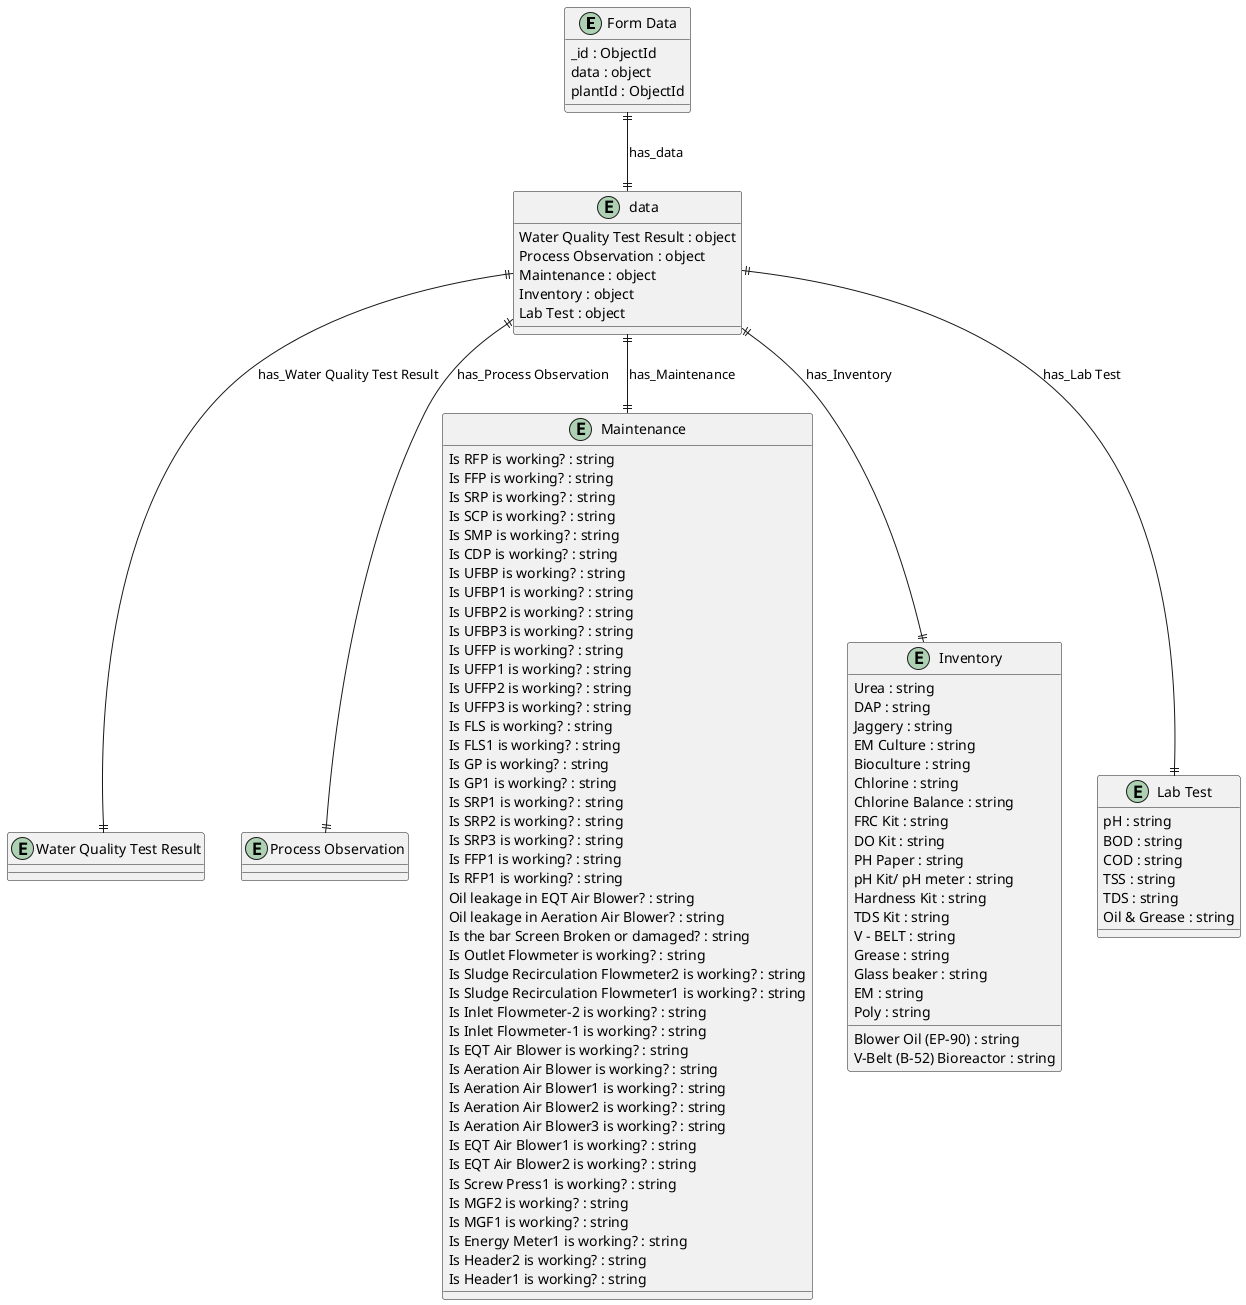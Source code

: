 @startuml Form_Data_Diagram

entity "Form Data" as Form_Data {
  _id : ObjectId
  data : object
  plantId : ObjectId
}

entity "data" as data {
  Water Quality Test Result : object
  Process Observation : object
  Maintenance : object
  Inventory : object
  Lab Test : object
}

entity "Water Quality Test Result" as Water_Quality_Test_Result {
}

entity "Process Observation" as Process_Observation {
}

entity "Maintenance" as Maintenance {
  Is RFP is working? : string
  Is FFP is working? : string
  Is SRP is working? : string
  Is SCP is working? : string
  Is SMP is working? : string
  Is CDP is working? : string
  Is UFBP is working? : string
  Is UFBP1 is working? : string
  Is UFBP2 is working? : string
  Is UFBP3 is working? : string
  Is UFFP is working? : string
  Is UFFP1 is working? : string
  Is UFFP2 is working? : string
  Is UFFP3 is working? : string
  Is FLS is working? : string
  Is FLS1 is working? : string
  Is GP is working? : string
  Is GP1 is working? : string
  Is SRP1 is working? : string
  Is SRP2 is working? : string
  Is SRP3 is working? : string
  Is FFP1 is working? : string
  Is RFP1 is working? : string
  Oil leakage in EQT Air Blower? : string
  Oil leakage in Aeration Air Blower? : string
  Is the bar Screen Broken or damaged? : string
  Is Outlet Flowmeter is working? : string
  Is Sludge Recirculation Flowmeter2 is working? : string
  Is Sludge Recirculation Flowmeter1 is working? : string
  Is Inlet Flowmeter-2 is working? : string
  Is Inlet Flowmeter-1 is working? : string
  Is EQT Air Blower is working? : string
  Is Aeration Air Blower is working? : string
  Is Aeration Air Blower1 is working? : string
  Is Aeration Air Blower2 is working? : string
  Is Aeration Air Blower3 is working? : string
  Is EQT Air Blower1 is working? : string
  Is EQT Air Blower2 is working? : string
  Is Screw Press1 is working? : string
  Is MGF2 is working? : string
  Is MGF1 is working? : string
  Is Energy Meter1 is working? : string
  Is Header2 is working? : string
  Is Header1 is working? : string
}

entity "Inventory" as Inventory {
  Urea : string
  DAP : string
  Jaggery : string
  EM Culture : string
  Bioculture : string
  Chlorine : string
  Chlorine Balance : string
  FRC Kit : string
  DO Kit : string
  PH Paper : string
  pH Kit/ pH meter : string
  Hardness Kit : string
  TDS Kit : string
  Blower Oil (EP-90) : string
  V - BELT : string
  V-Belt (B-52) Bioreactor : string
  Grease : string
  Glass beaker : string
  EM : string
  Poly : string
}

entity "Lab Test" as Lab_Test {
  pH : string
  BOD : string
  COD : string
  TSS : string
  TDS : string
  Oil & Grease : string
}

' // Relationships
Form_Data ||--|| data : has_data
data ||--|| Water_Quality_Test_Result : has_Water Quality Test Result
data ||--|| Process_Observation : has_Process Observation
data ||--|| Maintenance : has_Maintenance
data ||--|| Inventory : has_Inventory
data ||--|| Lab_Test : has_Lab Test
@enduml
